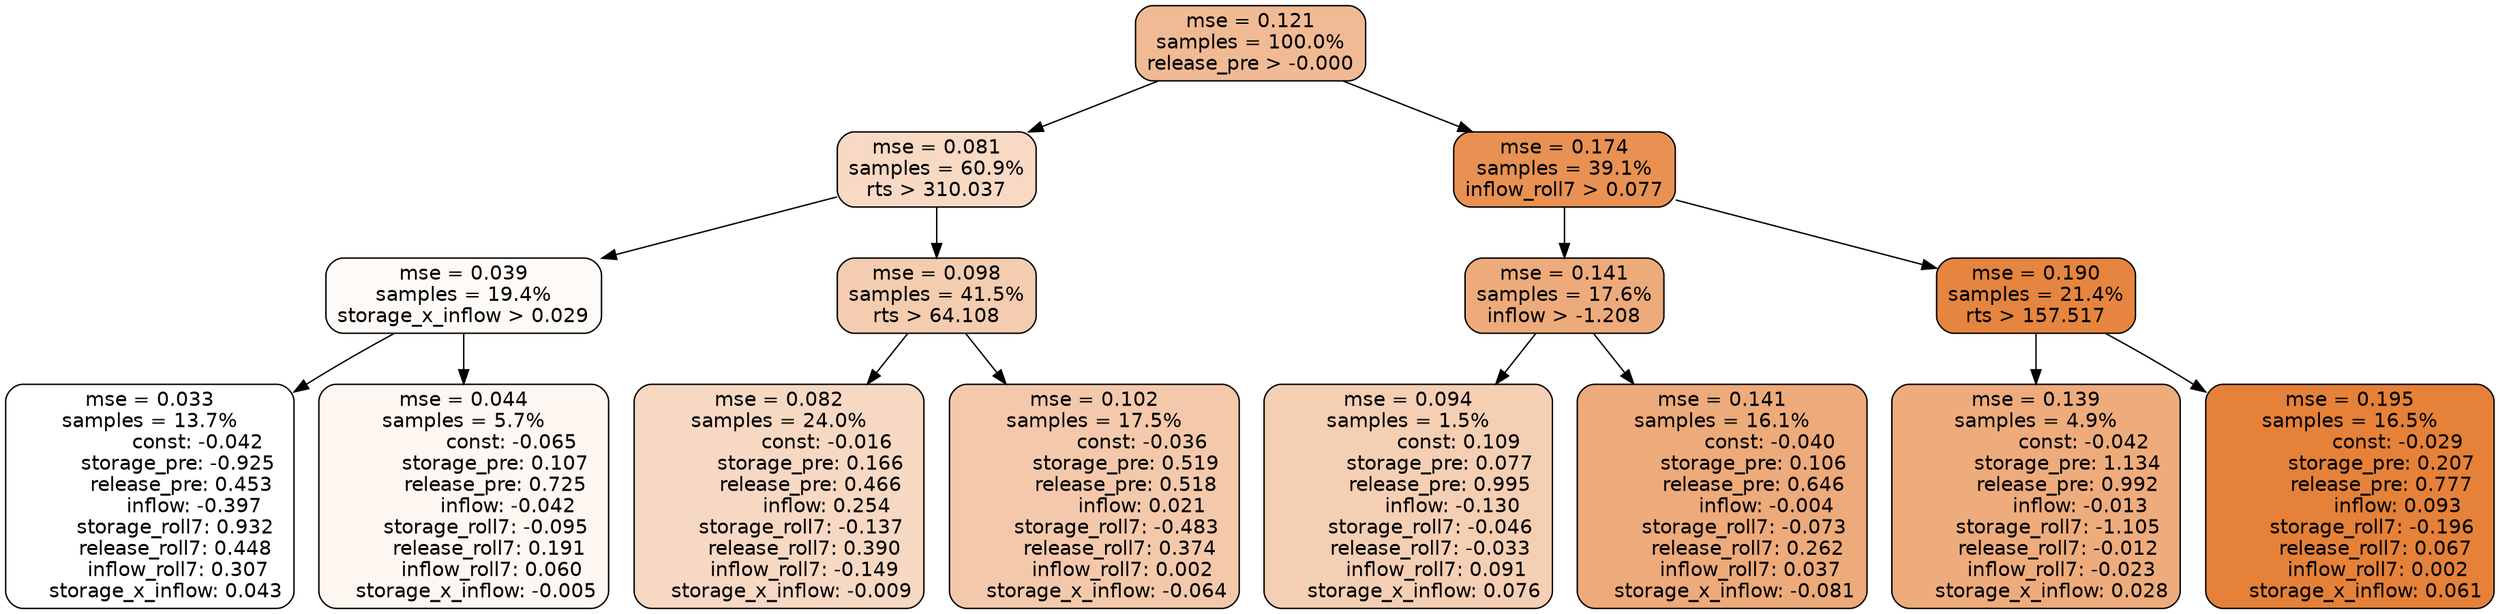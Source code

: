 digraph tree {
node [shape=rectangle, style="filled, rounded", color="black", fontname=helvetica] ;
edge [fontname=helvetica] ;
	"0" [label="mse = 0.121
samples = 100.0%
release_pre > -0.000", fillcolor="#f0ba94"]
	"1" [label="mse = 0.081
samples = 60.9%
rts > 310.037", fillcolor="#f7d9c4"]
	"8" [label="mse = 0.174
samples = 39.1%
inflow_roll7 > 0.077", fillcolor="#e89153"]
	"5" [label="mse = 0.039
samples = 19.4%
storage_x_inflow > 0.029", fillcolor="#fefaf7"]
	"2" [label="mse = 0.098
samples = 41.5%
rts > 64.108", fillcolor="#f4ccaf"]
	"9" [label="mse = 0.141
samples = 17.6%
inflow > -1.208", fillcolor="#edab7b"]
	"12" [label="mse = 0.190
samples = 21.4%
rts > 157.517", fillcolor="#e5853f"]
	"6" [label="mse = 0.033
samples = 13.7%
               const: -0.042
         storage_pre: -0.925
          release_pre: 0.453
              inflow: -0.397
        storage_roll7: 0.932
        release_roll7: 0.448
         inflow_roll7: 0.307
     storage_x_inflow: 0.043", fillcolor="#ffffff"]
	"7" [label="mse = 0.044
samples = 5.7%
               const: -0.065
          storage_pre: 0.107
          release_pre: 0.725
              inflow: -0.042
       storage_roll7: -0.095
        release_roll7: 0.191
         inflow_roll7: 0.060
    storage_x_inflow: -0.005", fillcolor="#fdf6f1"]
	"3" [label="mse = 0.082
samples = 24.0%
               const: -0.016
          storage_pre: 0.166
          release_pre: 0.466
               inflow: 0.254
       storage_roll7: -0.137
        release_roll7: 0.390
        inflow_roll7: -0.149
    storage_x_inflow: -0.009", fillcolor="#f7d8c3"]
	"4" [label="mse = 0.102
samples = 17.5%
               const: -0.036
          storage_pre: 0.519
          release_pre: 0.518
               inflow: 0.021
       storage_roll7: -0.483
        release_roll7: 0.374
         inflow_roll7: 0.002
    storage_x_inflow: -0.064", fillcolor="#f4c9ab"]
	"10" [label="mse = 0.094
samples = 1.5%
                const: 0.109
          storage_pre: 0.077
          release_pre: 0.995
              inflow: -0.130
       storage_roll7: -0.046
       release_roll7: -0.033
         inflow_roll7: 0.091
     storage_x_inflow: 0.076", fillcolor="#f5cfb4"]
	"11" [label="mse = 0.141
samples = 16.1%
               const: -0.040
          storage_pre: 0.106
          release_pre: 0.646
              inflow: -0.004
       storage_roll7: -0.073
        release_roll7: 0.262
         inflow_roll7: 0.037
    storage_x_inflow: -0.081", fillcolor="#edaa7a"]
	"14" [label="mse = 0.139
samples = 4.9%
               const: -0.042
          storage_pre: 1.134
          release_pre: 0.992
              inflow: -0.013
       storage_roll7: -1.105
       release_roll7: -0.012
        inflow_roll7: -0.023
     storage_x_inflow: 0.028", fillcolor="#eeac7d"]
	"13" [label="mse = 0.195
samples = 16.5%
               const: -0.029
          storage_pre: 0.207
          release_pre: 0.777
               inflow: 0.093
       storage_roll7: -0.196
        release_roll7: 0.067
         inflow_roll7: 0.002
     storage_x_inflow: 0.061", fillcolor="#e58139"]

	"0" -> "1"
	"0" -> "8"
	"1" -> "2"
	"1" -> "5"
	"8" -> "9"
	"8" -> "12"
	"5" -> "6"
	"5" -> "7"
	"2" -> "3"
	"2" -> "4"
	"9" -> "10"
	"9" -> "11"
	"12" -> "13"
	"12" -> "14"
}